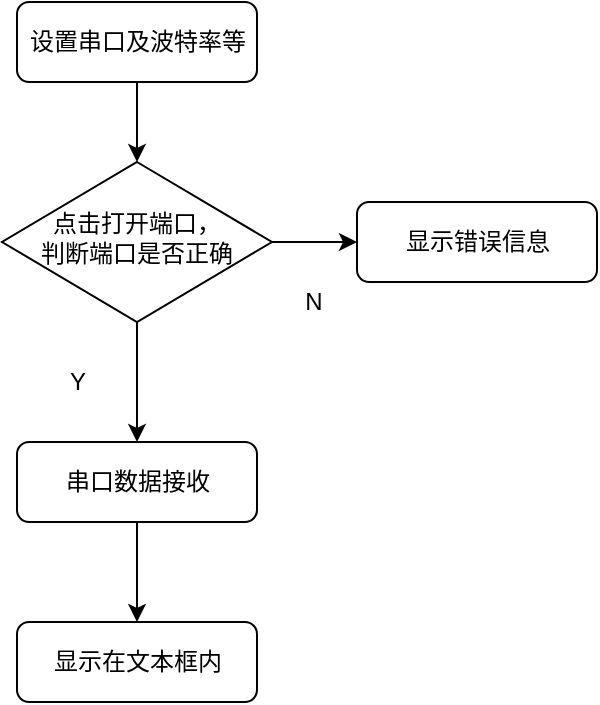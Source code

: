 <mxfile version="13.9.3" type="github" pages="2">
  <diagram id="C5RBs43oDa-KdzZeNtuy" name="Page-1">
    <mxGraphModel dx="1038" dy="500" grid="1" gridSize="10" guides="1" tooltips="1" connect="1" arrows="1" fold="1" page="1" pageScale="1" pageWidth="827" pageHeight="1169" math="0" shadow="0">
      <root>
        <mxCell id="WIyWlLk6GJQsqaUBKTNV-0" />
        <mxCell id="WIyWlLk6GJQsqaUBKTNV-1" parent="WIyWlLk6GJQsqaUBKTNV-0" />
        <mxCell id="39WGsNRMEBBs64Pnc00y-1" style="edgeStyle=orthogonalEdgeStyle;rounded=0;orthogonalLoop=1;jettySize=auto;html=1;exitX=0.5;exitY=1;exitDx=0;exitDy=0;entryX=0.5;entryY=0;entryDx=0;entryDy=0;" edge="1" parent="WIyWlLk6GJQsqaUBKTNV-1" source="WIyWlLk6GJQsqaUBKTNV-3" target="WIyWlLk6GJQsqaUBKTNV-6">
          <mxGeometry relative="1" as="geometry" />
        </mxCell>
        <mxCell id="WIyWlLk6GJQsqaUBKTNV-3" value="设置串口及波特率等" style="rounded=1;whiteSpace=wrap;html=1;fontSize=12;glass=0;strokeWidth=1;shadow=0;" parent="WIyWlLk6GJQsqaUBKTNV-1" vertex="1">
          <mxGeometry x="57.5" y="120" width="120" height="40" as="geometry" />
        </mxCell>
        <mxCell id="39WGsNRMEBBs64Pnc00y-4" value="" style="edgeStyle=orthogonalEdgeStyle;rounded=0;orthogonalLoop=1;jettySize=auto;html=1;" edge="1" parent="WIyWlLk6GJQsqaUBKTNV-1" source="WIyWlLk6GJQsqaUBKTNV-6" target="WIyWlLk6GJQsqaUBKTNV-7">
          <mxGeometry relative="1" as="geometry" />
        </mxCell>
        <mxCell id="39WGsNRMEBBs64Pnc00y-9" value="" style="edgeStyle=orthogonalEdgeStyle;rounded=0;orthogonalLoop=1;jettySize=auto;html=1;" edge="1" parent="WIyWlLk6GJQsqaUBKTNV-1" source="WIyWlLk6GJQsqaUBKTNV-6" target="39WGsNRMEBBs64Pnc00y-0">
          <mxGeometry relative="1" as="geometry" />
        </mxCell>
        <mxCell id="WIyWlLk6GJQsqaUBKTNV-6" value="点击打开端口，&lt;br&gt;判断端口是否正确" style="rhombus;whiteSpace=wrap;html=1;shadow=0;fontFamily=Helvetica;fontSize=12;align=center;strokeWidth=1;spacing=6;spacingTop=-4;" parent="WIyWlLk6GJQsqaUBKTNV-1" vertex="1">
          <mxGeometry x="50" y="200" width="135" height="80" as="geometry" />
        </mxCell>
        <mxCell id="WIyWlLk6GJQsqaUBKTNV-7" value="显示错误信息" style="rounded=1;whiteSpace=wrap;html=1;fontSize=12;glass=0;strokeWidth=1;shadow=0;" parent="WIyWlLk6GJQsqaUBKTNV-1" vertex="1">
          <mxGeometry x="227.5" y="220" width="120" height="40" as="geometry" />
        </mxCell>
        <mxCell id="WIyWlLk6GJQsqaUBKTNV-11" value="显示在文本框内" style="rounded=1;whiteSpace=wrap;html=1;fontSize=12;glass=0;strokeWidth=1;shadow=0;" parent="WIyWlLk6GJQsqaUBKTNV-1" vertex="1">
          <mxGeometry x="57.5" y="430" width="120" height="40" as="geometry" />
        </mxCell>
        <mxCell id="39WGsNRMEBBs64Pnc00y-3" style="edgeStyle=orthogonalEdgeStyle;rounded=0;orthogonalLoop=1;jettySize=auto;html=1;exitX=0.5;exitY=1;exitDx=0;exitDy=0;entryX=0.5;entryY=0;entryDx=0;entryDy=0;" edge="1" parent="WIyWlLk6GJQsqaUBKTNV-1" source="39WGsNRMEBBs64Pnc00y-0" target="WIyWlLk6GJQsqaUBKTNV-11">
          <mxGeometry relative="1" as="geometry" />
        </mxCell>
        <mxCell id="39WGsNRMEBBs64Pnc00y-0" value="串口数据接收" style="rounded=1;whiteSpace=wrap;html=1;fontSize=12;glass=0;strokeWidth=1;shadow=0;" vertex="1" parent="WIyWlLk6GJQsqaUBKTNV-1">
          <mxGeometry x="57.5" y="340" width="120" height="40" as="geometry" />
        </mxCell>
        <mxCell id="39WGsNRMEBBs64Pnc00y-10" value="Y" style="text;html=1;strokeColor=none;fillColor=none;align=center;verticalAlign=middle;whiteSpace=wrap;rounded=0;" vertex="1" parent="WIyWlLk6GJQsqaUBKTNV-1">
          <mxGeometry x="67.5" y="300" width="40" height="20" as="geometry" />
        </mxCell>
        <mxCell id="39WGsNRMEBBs64Pnc00y-11" value="N" style="text;html=1;strokeColor=none;fillColor=none;align=center;verticalAlign=middle;whiteSpace=wrap;rounded=0;" vertex="1" parent="WIyWlLk6GJQsqaUBKTNV-1">
          <mxGeometry x="185.5" y="260" width="40" height="20" as="geometry" />
        </mxCell>
      </root>
    </mxGraphModel>
  </diagram>
  <diagram id="nHJY70wAiK4pFA2Q6qoI" name="Page-2">
    <mxGraphModel dx="1038" dy="500" grid="1" gridSize="10" guides="1" tooltips="1" connect="1" arrows="1" fold="1" page="1" pageScale="1" pageWidth="827" pageHeight="1169" math="0" shadow="0">
      <root>
        <mxCell id="ToN8fe8m32paI8Wa2jK_-0" />
        <mxCell id="ToN8fe8m32paI8Wa2jK_-1" parent="ToN8fe8m32paI8Wa2jK_-0" />
        <mxCell id="ToN8fe8m32paI8Wa2jK_-2" style="edgeStyle=orthogonalEdgeStyle;rounded=0;orthogonalLoop=1;jettySize=auto;html=1;exitX=0.5;exitY=1;exitDx=0;exitDy=0;entryX=0.5;entryY=0;entryDx=0;entryDy=0;" edge="1" parent="ToN8fe8m32paI8Wa2jK_-1" source="ToN8fe8m32paI8Wa2jK_-3" target="ToN8fe8m32paI8Wa2jK_-5">
          <mxGeometry relative="1" as="geometry" />
        </mxCell>
        <mxCell id="ToN8fe8m32paI8Wa2jK_-3" value="定时器，间隔1000" style="rounded=1;whiteSpace=wrap;html=1;fontSize=12;glass=0;strokeWidth=1;shadow=0;" vertex="1" parent="ToN8fe8m32paI8Wa2jK_-1">
          <mxGeometry x="344" y="80" width="120" height="40" as="geometry" />
        </mxCell>
        <mxCell id="ToN8fe8m32paI8Wa2jK_-4" style="edgeStyle=orthogonalEdgeStyle;rounded=0;orthogonalLoop=1;jettySize=auto;html=1;exitX=0.5;exitY=1;exitDx=0;exitDy=0;entryX=0.5;entryY=0;entryDx=0;entryDy=0;" edge="1" parent="ToN8fe8m32paI8Wa2jK_-1" source="ToN8fe8m32paI8Wa2jK_-5" target="ToN8fe8m32paI8Wa2jK_-7">
          <mxGeometry relative="1" as="geometry" />
        </mxCell>
        <mxCell id="ToN8fe8m32paI8Wa2jK_-5" value="显示最近更新的一组数据" style="rounded=1;whiteSpace=wrap;html=1;fontSize=12;glass=0;strokeWidth=1;shadow=0;" vertex="1" parent="ToN8fe8m32paI8Wa2jK_-1">
          <mxGeometry x="329" y="153" width="150" height="40" as="geometry" />
        </mxCell>
        <mxCell id="ToN8fe8m32paI8Wa2jK_-6" style="edgeStyle=orthogonalEdgeStyle;rounded=0;orthogonalLoop=1;jettySize=auto;html=1;exitX=0.5;exitY=1;exitDx=0;exitDy=0;entryX=0.5;entryY=0;entryDx=0;entryDy=0;" edge="1" parent="ToN8fe8m32paI8Wa2jK_-1" source="ToN8fe8m32paI8Wa2jK_-7" target="ToN8fe8m32paI8Wa2jK_-9">
          <mxGeometry relative="1" as="geometry" />
        </mxCell>
        <mxCell id="ToN8fe8m32paI8Wa2jK_-7" value="添加绘图的队列值" style="rounded=1;whiteSpace=wrap;html=1;fontSize=12;glass=0;strokeWidth=1;shadow=0;" vertex="1" parent="ToN8fe8m32paI8Wa2jK_-1">
          <mxGeometry x="354" y="225" width="100" height="40" as="geometry" />
        </mxCell>
        <mxCell id="ToN8fe8m32paI8Wa2jK_-8" style="edgeStyle=orthogonalEdgeStyle;rounded=0;orthogonalLoop=1;jettySize=auto;html=1;exitX=0.5;exitY=1;exitDx=0;exitDy=0;entryX=0.5;entryY=0;entryDx=0;entryDy=0;" edge="1" parent="ToN8fe8m32paI8Wa2jK_-1" source="ToN8fe8m32paI8Wa2jK_-9" target="ToN8fe8m32paI8Wa2jK_-11">
          <mxGeometry relative="1" as="geometry" />
        </mxCell>
        <mxCell id="ToN8fe8m32paI8Wa2jK_-9" value="更新队列值，达到100个删除前面的值" style="rounded=1;whiteSpace=wrap;html=1;fontSize=12;glass=0;strokeWidth=1;shadow=0;" vertex="1" parent="ToN8fe8m32paI8Wa2jK_-1">
          <mxGeometry x="344" y="298" width="120" height="40" as="geometry" />
        </mxCell>
        <mxCell id="ToN8fe8m32paI8Wa2jK_-10" style="edgeStyle=orthogonalEdgeStyle;rounded=0;orthogonalLoop=1;jettySize=auto;html=1;exitX=0.5;exitY=1;exitDx=0;exitDy=0;entryX=0.5;entryY=0;entryDx=0;entryDy=0;" edge="1" parent="ToN8fe8m32paI8Wa2jK_-1" source="ToN8fe8m32paI8Wa2jK_-11" target="ToN8fe8m32paI8Wa2jK_-5">
          <mxGeometry relative="1" as="geometry">
            <Array as="points">
              <mxPoint x="404" y="430" />
              <mxPoint x="499" y="430" />
              <mxPoint x="499" y="133" />
              <mxPoint x="404" y="133" />
            </Array>
          </mxGeometry>
        </mxCell>
        <mxCell id="ToN8fe8m32paI8Wa2jK_-11" value="绘制图像" style="rounded=1;whiteSpace=wrap;html=1;fontSize=12;glass=0;strokeWidth=1;shadow=0;" vertex="1" parent="ToN8fe8m32paI8Wa2jK_-1">
          <mxGeometry x="344" y="370" width="120" height="40" as="geometry" />
        </mxCell>
      </root>
    </mxGraphModel>
  </diagram>
</mxfile>
